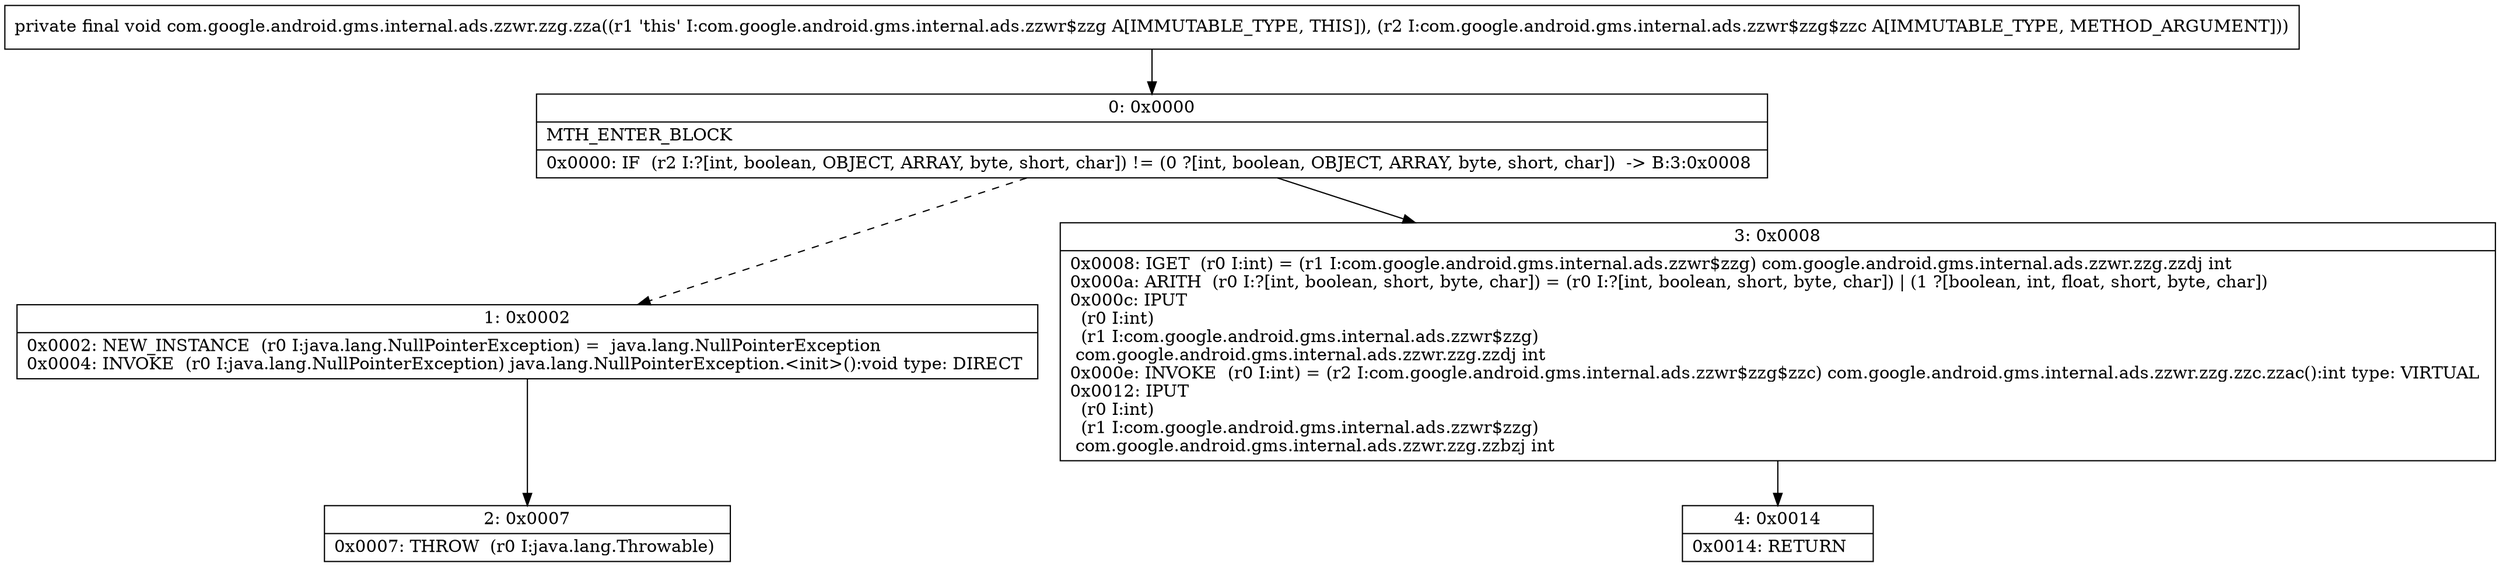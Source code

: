 digraph "CFG forcom.google.android.gms.internal.ads.zzwr.zzg.zza(Lcom\/google\/android\/gms\/internal\/ads\/zzwr$zzg$zzc;)V" {
Node_0 [shape=record,label="{0\:\ 0x0000|MTH_ENTER_BLOCK\l|0x0000: IF  (r2 I:?[int, boolean, OBJECT, ARRAY, byte, short, char]) != (0 ?[int, boolean, OBJECT, ARRAY, byte, short, char])  \-\> B:3:0x0008 \l}"];
Node_1 [shape=record,label="{1\:\ 0x0002|0x0002: NEW_INSTANCE  (r0 I:java.lang.NullPointerException) =  java.lang.NullPointerException \l0x0004: INVOKE  (r0 I:java.lang.NullPointerException) java.lang.NullPointerException.\<init\>():void type: DIRECT \l}"];
Node_2 [shape=record,label="{2\:\ 0x0007|0x0007: THROW  (r0 I:java.lang.Throwable) \l}"];
Node_3 [shape=record,label="{3\:\ 0x0008|0x0008: IGET  (r0 I:int) = (r1 I:com.google.android.gms.internal.ads.zzwr$zzg) com.google.android.gms.internal.ads.zzwr.zzg.zzdj int \l0x000a: ARITH  (r0 I:?[int, boolean, short, byte, char]) = (r0 I:?[int, boolean, short, byte, char]) \| (1 ?[boolean, int, float, short, byte, char]) \l0x000c: IPUT  \l  (r0 I:int)\l  (r1 I:com.google.android.gms.internal.ads.zzwr$zzg)\l com.google.android.gms.internal.ads.zzwr.zzg.zzdj int \l0x000e: INVOKE  (r0 I:int) = (r2 I:com.google.android.gms.internal.ads.zzwr$zzg$zzc) com.google.android.gms.internal.ads.zzwr.zzg.zzc.zzac():int type: VIRTUAL \l0x0012: IPUT  \l  (r0 I:int)\l  (r1 I:com.google.android.gms.internal.ads.zzwr$zzg)\l com.google.android.gms.internal.ads.zzwr.zzg.zzbzj int \l}"];
Node_4 [shape=record,label="{4\:\ 0x0014|0x0014: RETURN   \l}"];
MethodNode[shape=record,label="{private final void com.google.android.gms.internal.ads.zzwr.zzg.zza((r1 'this' I:com.google.android.gms.internal.ads.zzwr$zzg A[IMMUTABLE_TYPE, THIS]), (r2 I:com.google.android.gms.internal.ads.zzwr$zzg$zzc A[IMMUTABLE_TYPE, METHOD_ARGUMENT])) }"];
MethodNode -> Node_0;
Node_0 -> Node_1[style=dashed];
Node_0 -> Node_3;
Node_1 -> Node_2;
Node_3 -> Node_4;
}


